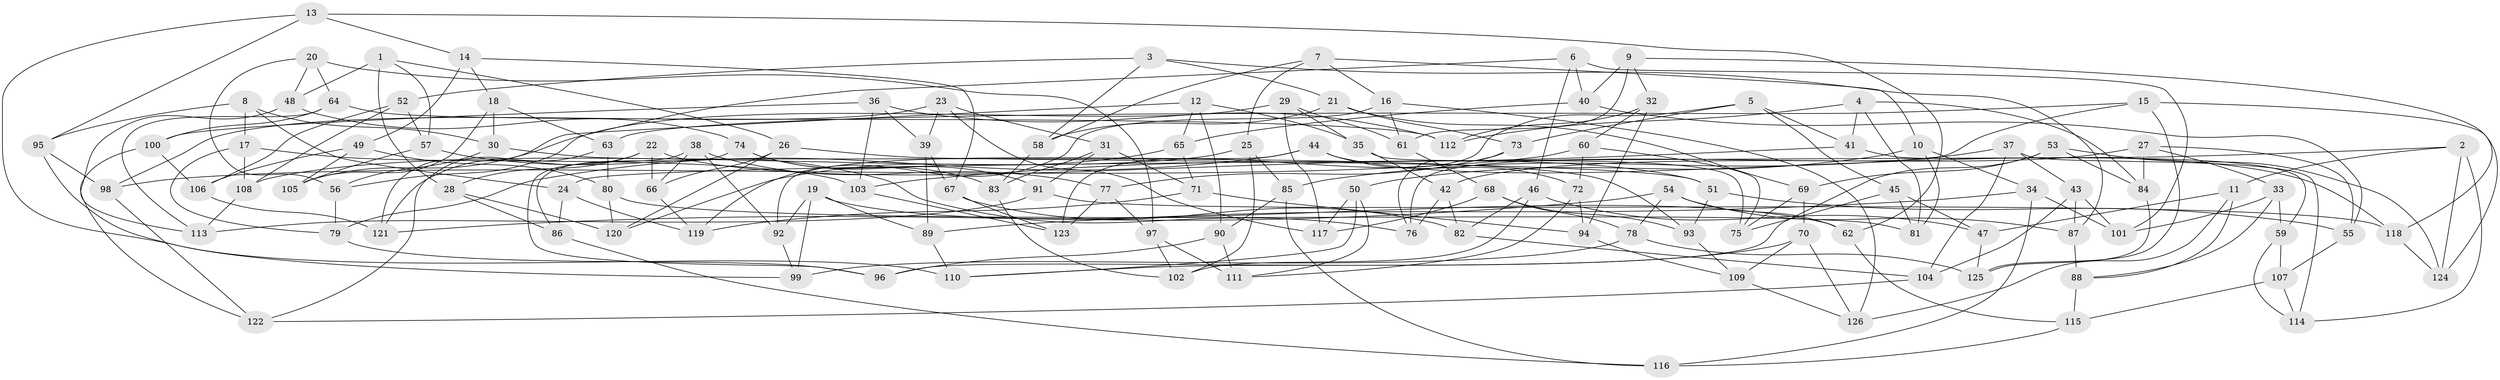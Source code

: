 // Generated by graph-tools (version 1.1) at 2025/57/03/09/25 04:57:31]
// undirected, 126 vertices, 252 edges
graph export_dot {
graph [start="1"]
  node [color=gray90,style=filled];
  1;
  2;
  3;
  4;
  5;
  6;
  7;
  8;
  9;
  10;
  11;
  12;
  13;
  14;
  15;
  16;
  17;
  18;
  19;
  20;
  21;
  22;
  23;
  24;
  25;
  26;
  27;
  28;
  29;
  30;
  31;
  32;
  33;
  34;
  35;
  36;
  37;
  38;
  39;
  40;
  41;
  42;
  43;
  44;
  45;
  46;
  47;
  48;
  49;
  50;
  51;
  52;
  53;
  54;
  55;
  56;
  57;
  58;
  59;
  60;
  61;
  62;
  63;
  64;
  65;
  66;
  67;
  68;
  69;
  70;
  71;
  72;
  73;
  74;
  75;
  76;
  77;
  78;
  79;
  80;
  81;
  82;
  83;
  84;
  85;
  86;
  87;
  88;
  89;
  90;
  91;
  92;
  93;
  94;
  95;
  96;
  97;
  98;
  99;
  100;
  101;
  102;
  103;
  104;
  105;
  106;
  107;
  108;
  109;
  110;
  111;
  112;
  113;
  114;
  115;
  116;
  117;
  118;
  119;
  120;
  121;
  122;
  123;
  124;
  125;
  126;
  1 -- 48;
  1 -- 28;
  1 -- 57;
  1 -- 26;
  2 -- 11;
  2 -- 114;
  2 -- 124;
  2 -- 24;
  3 -- 21;
  3 -- 52;
  3 -- 58;
  3 -- 87;
  4 -- 41;
  4 -- 81;
  4 -- 84;
  4 -- 112;
  5 -- 45;
  5 -- 73;
  5 -- 41;
  5 -- 123;
  6 -- 40;
  6 -- 121;
  6 -- 46;
  6 -- 101;
  7 -- 58;
  7 -- 10;
  7 -- 25;
  7 -- 16;
  8 -- 17;
  8 -- 24;
  8 -- 95;
  8 -- 30;
  9 -- 32;
  9 -- 40;
  9 -- 118;
  9 -- 61;
  10 -- 50;
  10 -- 34;
  10 -- 81;
  11 -- 126;
  11 -- 88;
  11 -- 47;
  12 -- 90;
  12 -- 65;
  12 -- 35;
  12 -- 105;
  13 -- 95;
  13 -- 62;
  13 -- 14;
  13 -- 110;
  14 -- 49;
  14 -- 67;
  14 -- 18;
  15 -- 124;
  15 -- 76;
  15 -- 63;
  15 -- 125;
  16 -- 61;
  16 -- 126;
  16 -- 119;
  17 -- 108;
  17 -- 79;
  17 -- 103;
  18 -- 30;
  18 -- 105;
  18 -- 63;
  19 -- 89;
  19 -- 62;
  19 -- 99;
  19 -- 92;
  20 -- 56;
  20 -- 64;
  20 -- 97;
  20 -- 48;
  21 -- 69;
  21 -- 58;
  21 -- 73;
  22 -- 121;
  22 -- 66;
  22 -- 51;
  22 -- 28;
  23 -- 39;
  23 -- 117;
  23 -- 31;
  23 -- 98;
  24 -- 86;
  24 -- 119;
  25 -- 108;
  25 -- 85;
  25 -- 102;
  26 -- 66;
  26 -- 51;
  26 -- 120;
  27 -- 42;
  27 -- 84;
  27 -- 55;
  27 -- 33;
  28 -- 86;
  28 -- 120;
  29 -- 117;
  29 -- 35;
  29 -- 56;
  29 -- 61;
  30 -- 56;
  30 -- 93;
  31 -- 71;
  31 -- 83;
  31 -- 91;
  32 -- 94;
  32 -- 60;
  32 -- 112;
  33 -- 59;
  33 -- 101;
  33 -- 88;
  34 -- 101;
  34 -- 116;
  34 -- 89;
  35 -- 75;
  35 -- 42;
  36 -- 100;
  36 -- 103;
  36 -- 39;
  36 -- 112;
  37 -- 104;
  37 -- 85;
  37 -- 114;
  37 -- 43;
  38 -- 96;
  38 -- 66;
  38 -- 77;
  38 -- 92;
  39 -- 67;
  39 -- 89;
  40 -- 55;
  40 -- 65;
  41 -- 59;
  41 -- 103;
  42 -- 82;
  42 -- 76;
  43 -- 101;
  43 -- 87;
  43 -- 104;
  44 -- 92;
  44 -- 79;
  44 -- 118;
  44 -- 72;
  45 -- 81;
  45 -- 47;
  45 -- 75;
  46 -- 102;
  46 -- 82;
  46 -- 47;
  47 -- 125;
  48 -- 113;
  48 -- 74;
  49 -- 80;
  49 -- 105;
  49 -- 106;
  50 -- 110;
  50 -- 111;
  50 -- 117;
  51 -- 93;
  51 -- 55;
  52 -- 108;
  52 -- 106;
  52 -- 57;
  53 -- 96;
  53 -- 69;
  53 -- 124;
  53 -- 84;
  54 -- 78;
  54 -- 121;
  54 -- 62;
  54 -- 87;
  55 -- 107;
  56 -- 79;
  57 -- 105;
  57 -- 76;
  58 -- 83;
  59 -- 114;
  59 -- 107;
  60 -- 98;
  60 -- 72;
  60 -- 75;
  61 -- 68;
  62 -- 115;
  63 -- 80;
  63 -- 122;
  64 -- 112;
  64 -- 100;
  64 -- 113;
  65 -- 120;
  65 -- 71;
  66 -- 119;
  67 -- 82;
  67 -- 123;
  68 -- 93;
  68 -- 117;
  68 -- 78;
  69 -- 70;
  69 -- 75;
  70 -- 110;
  70 -- 109;
  70 -- 126;
  71 -- 94;
  71 -- 119;
  72 -- 111;
  72 -- 94;
  73 -- 76;
  73 -- 77;
  74 -- 86;
  74 -- 83;
  74 -- 91;
  77 -- 123;
  77 -- 97;
  78 -- 125;
  78 -- 99;
  79 -- 96;
  80 -- 81;
  80 -- 120;
  82 -- 104;
  83 -- 102;
  84 -- 125;
  85 -- 90;
  85 -- 116;
  86 -- 116;
  87 -- 88;
  88 -- 115;
  89 -- 110;
  90 -- 111;
  90 -- 96;
  91 -- 113;
  91 -- 118;
  92 -- 99;
  93 -- 109;
  94 -- 109;
  95 -- 98;
  95 -- 99;
  97 -- 111;
  97 -- 102;
  98 -- 122;
  100 -- 122;
  100 -- 106;
  103 -- 123;
  104 -- 122;
  106 -- 121;
  107 -- 114;
  107 -- 115;
  108 -- 113;
  109 -- 126;
  115 -- 116;
  118 -- 124;
}
